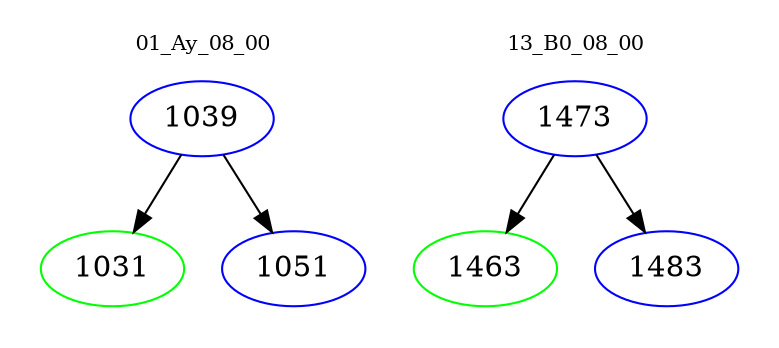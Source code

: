 digraph{
subgraph cluster_0 {
color = white
label = "01_Ay_08_00";
fontsize=10;
T0_1039 [label="1039", color="blue"]
T0_1039 -> T0_1031 [color="black"]
T0_1031 [label="1031", color="green"]
T0_1039 -> T0_1051 [color="black"]
T0_1051 [label="1051", color="blue"]
}
subgraph cluster_1 {
color = white
label = "13_B0_08_00";
fontsize=10;
T1_1473 [label="1473", color="blue"]
T1_1473 -> T1_1463 [color="black"]
T1_1463 [label="1463", color="green"]
T1_1473 -> T1_1483 [color="black"]
T1_1483 [label="1483", color="blue"]
}
}
